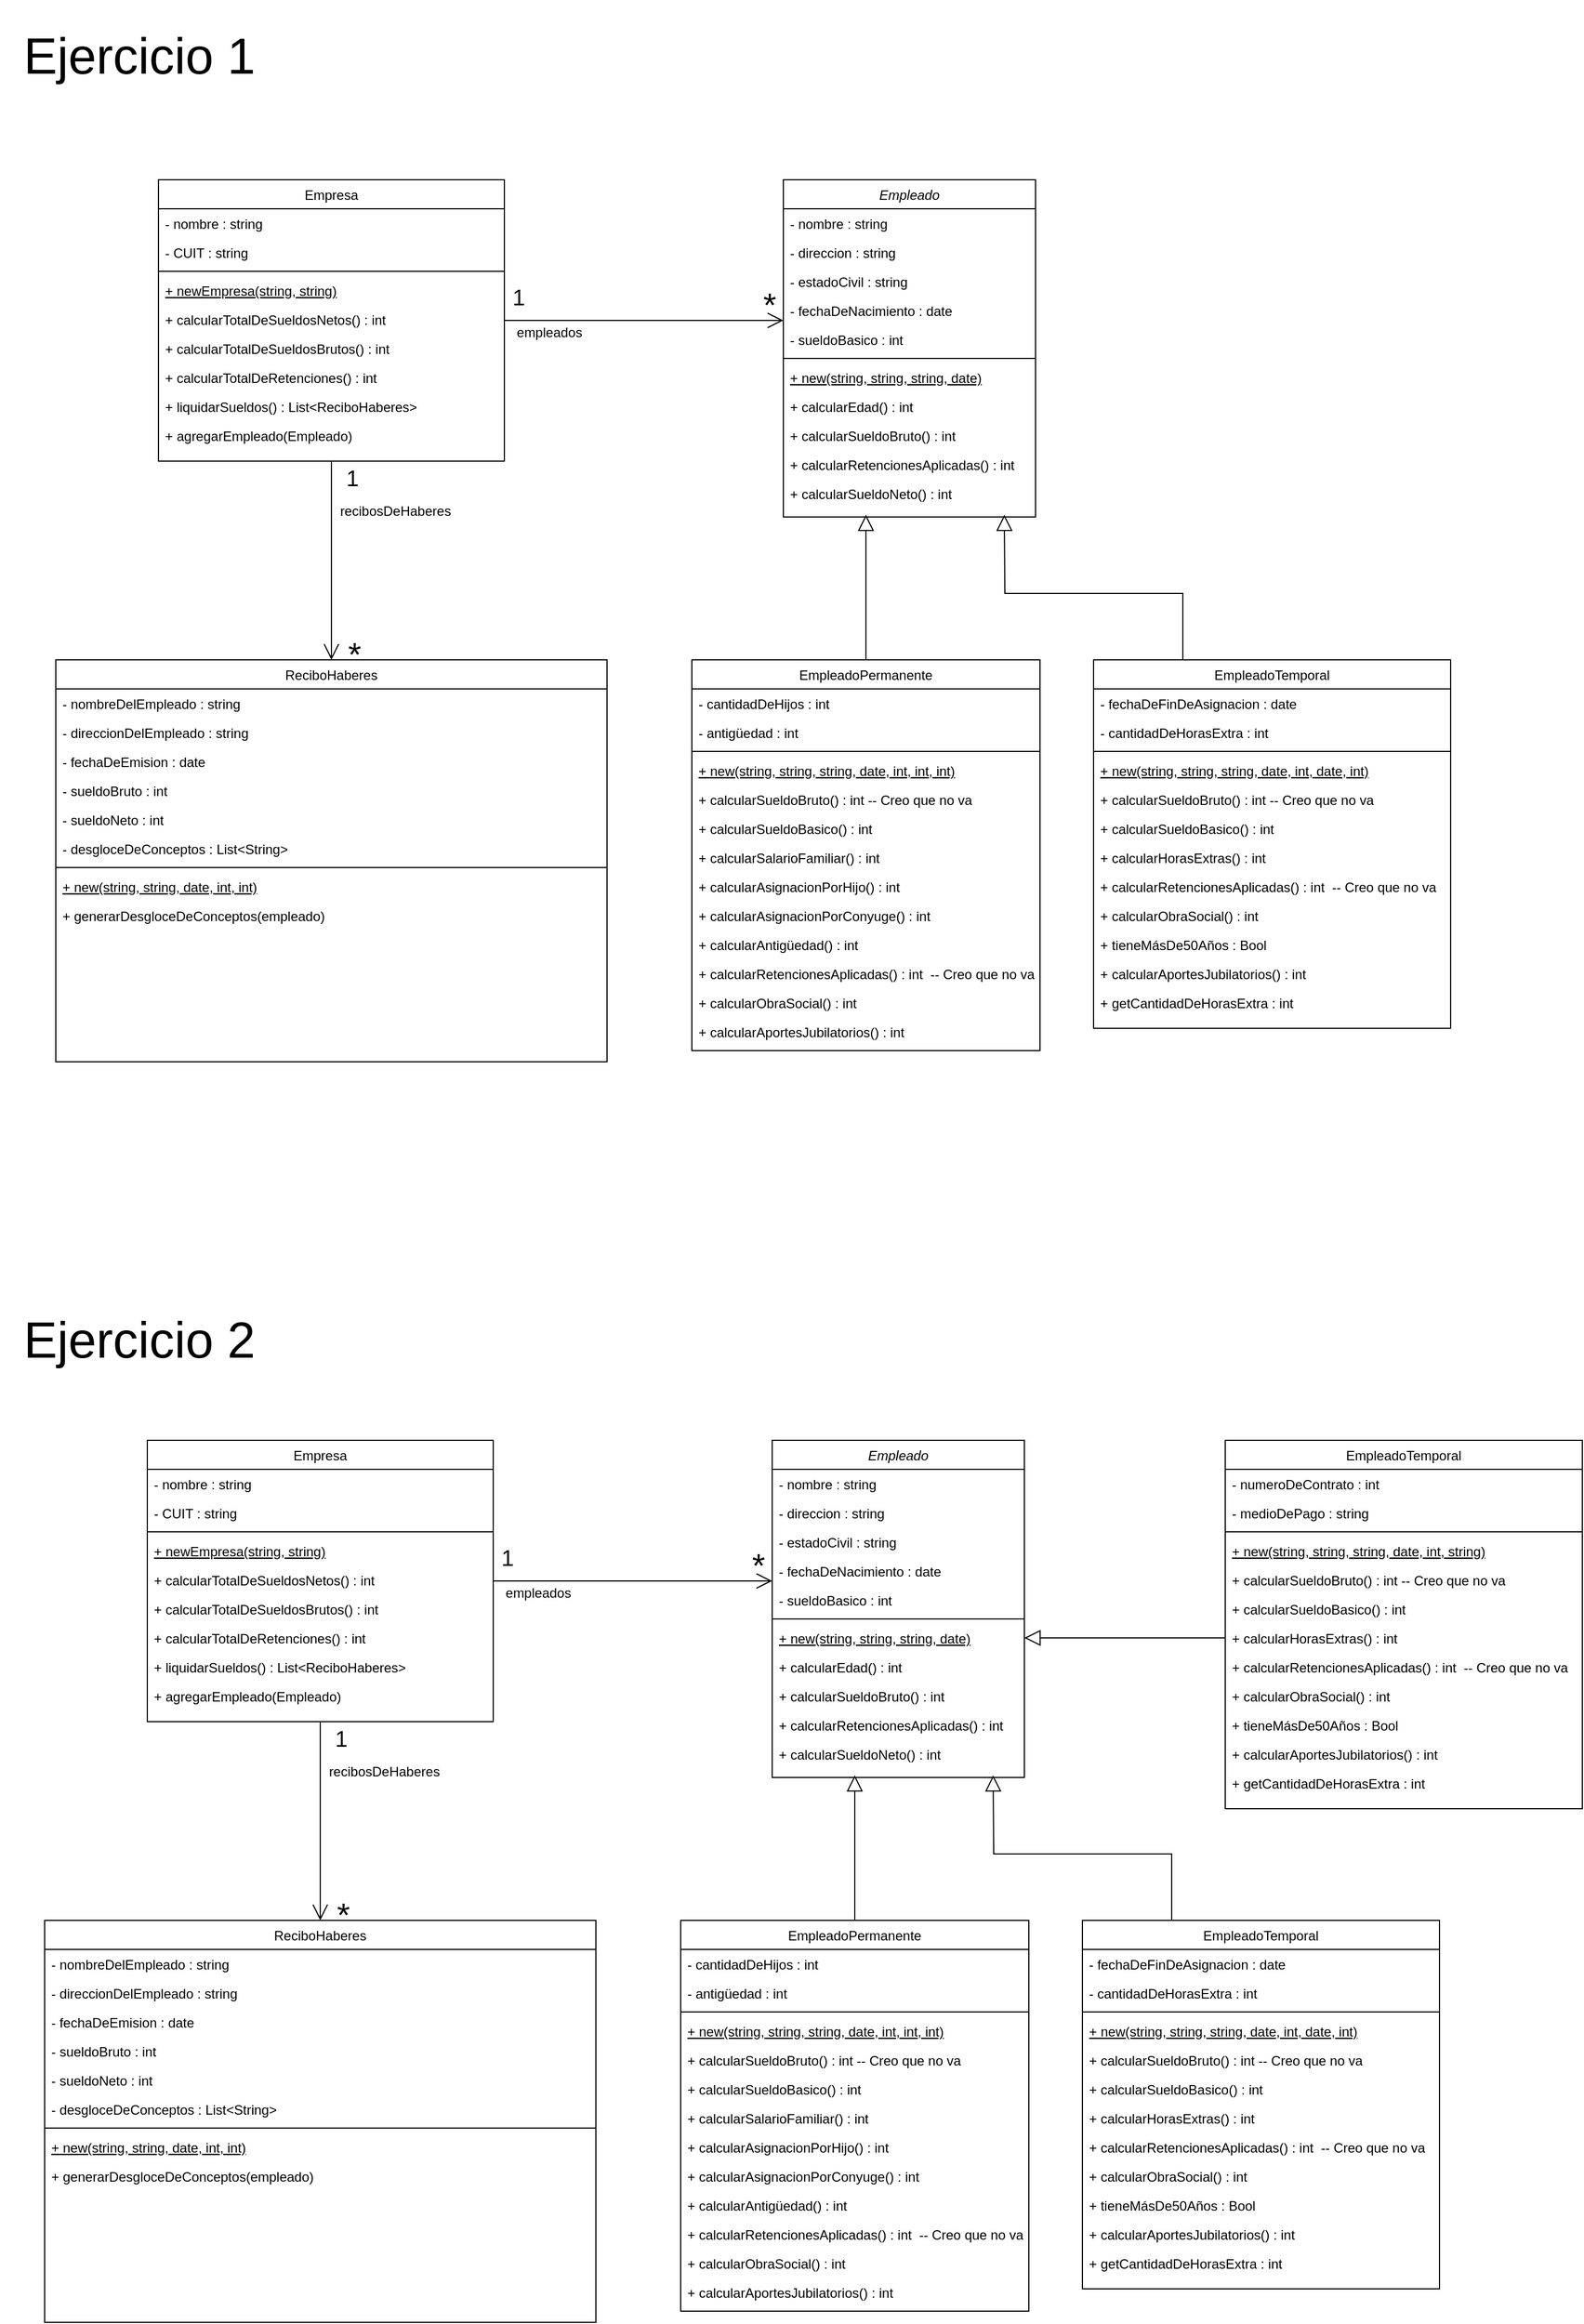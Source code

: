 <mxfile version="24.2.7" type="dropbox">
  <diagram id="C5RBs43oDa-KdzZeNtuy" name="Page-1">
    <mxGraphModel dx="6985" dy="5531" grid="1" gridSize="10" guides="1" tooltips="1" connect="1" arrows="1" fold="1" page="1" pageScale="1" pageWidth="1654" pageHeight="2336" math="0" shadow="0">
      <root>
        <mxCell id="WIyWlLk6GJQsqaUBKTNV-0" />
        <mxCell id="WIyWlLk6GJQsqaUBKTNV-1" parent="WIyWlLk6GJQsqaUBKTNV-0" />
        <mxCell id="1vMKFsagSp5n7DsgfcQc-15" style="edgeStyle=orthogonalEdgeStyle;rounded=0;orthogonalLoop=1;jettySize=auto;html=1;exitX=0.5;exitY=1;exitDx=0;exitDy=0;endArrow=open;endFill=0;endSize=12;" parent="WIyWlLk6GJQsqaUBKTNV-1" source="zkfFHV4jXpPFQw0GAbJ--0" target="RyGaeqFSftlU-S0QVWkB-5" edge="1">
          <mxGeometry relative="1" as="geometry" />
        </mxCell>
        <mxCell id="zkfFHV4jXpPFQw0GAbJ--0" value="Empresa" style="swimlane;fontStyle=0;align=center;verticalAlign=top;childLayout=stackLayout;horizontal=1;startSize=26;horizontalStack=0;resizeParent=1;resizeLast=0;collapsible=1;marginBottom=0;rounded=0;shadow=0;strokeWidth=1;" parent="WIyWlLk6GJQsqaUBKTNV-1" vertex="1">
          <mxGeometry x="172" y="-2149" width="310" height="252" as="geometry">
            <mxRectangle x="230" y="140" width="160" height="26" as="alternateBounds" />
          </mxGeometry>
        </mxCell>
        <mxCell id="zkfFHV4jXpPFQw0GAbJ--1" value="- nombre : string" style="text;align=left;verticalAlign=top;spacingLeft=4;spacingRight=4;overflow=hidden;rotatable=0;points=[[0,0.5],[1,0.5]];portConstraint=eastwest;" parent="zkfFHV4jXpPFQw0GAbJ--0" vertex="1">
          <mxGeometry y="26" width="310" height="26" as="geometry" />
        </mxCell>
        <mxCell id="zkfFHV4jXpPFQw0GAbJ--2" value="- CUIT : string" style="text;align=left;verticalAlign=top;spacingLeft=4;spacingRight=4;overflow=hidden;rotatable=0;points=[[0,0.5],[1,0.5]];portConstraint=eastwest;rounded=0;shadow=0;html=0;" parent="zkfFHV4jXpPFQw0GAbJ--0" vertex="1">
          <mxGeometry y="52" width="310" height="26" as="geometry" />
        </mxCell>
        <mxCell id="zkfFHV4jXpPFQw0GAbJ--4" value="" style="line;html=1;strokeWidth=1;align=left;verticalAlign=middle;spacingTop=-1;spacingLeft=3;spacingRight=3;rotatable=0;labelPosition=right;points=[];portConstraint=eastwest;" parent="zkfFHV4jXpPFQw0GAbJ--0" vertex="1">
          <mxGeometry y="78" width="310" height="8" as="geometry" />
        </mxCell>
        <mxCell id="zkfFHV4jXpPFQw0GAbJ--5" value="+ newEmpresa(string, string)" style="text;align=left;verticalAlign=top;spacingLeft=4;spacingRight=4;overflow=hidden;rotatable=0;points=[[0,0.5],[1,0.5]];portConstraint=eastwest;fontStyle=4" parent="zkfFHV4jXpPFQw0GAbJ--0" vertex="1">
          <mxGeometry y="86" width="310" height="26" as="geometry" />
        </mxCell>
        <mxCell id="RyGaeqFSftlU-S0QVWkB-1" value="+ calcularTotalDeSueldosNetos() : int" style="text;align=left;verticalAlign=top;spacingLeft=4;spacingRight=4;overflow=hidden;rotatable=0;points=[[0,0.5],[1,0.5]];portConstraint=eastwest;" parent="zkfFHV4jXpPFQw0GAbJ--0" vertex="1">
          <mxGeometry y="112" width="310" height="26" as="geometry" />
        </mxCell>
        <mxCell id="RyGaeqFSftlU-S0QVWkB-2" value="+ calcularTotalDeSueldosBrutos() : int" style="text;align=left;verticalAlign=top;spacingLeft=4;spacingRight=4;overflow=hidden;rotatable=0;points=[[0,0.5],[1,0.5]];portConstraint=eastwest;" parent="zkfFHV4jXpPFQw0GAbJ--0" vertex="1">
          <mxGeometry y="138" width="310" height="26" as="geometry" />
        </mxCell>
        <mxCell id="RyGaeqFSftlU-S0QVWkB-3" value="+ calcularTotalDeRetenciones() : int" style="text;align=left;verticalAlign=top;spacingLeft=4;spacingRight=4;overflow=hidden;rotatable=0;points=[[0,0.5],[1,0.5]];portConstraint=eastwest;" parent="zkfFHV4jXpPFQw0GAbJ--0" vertex="1">
          <mxGeometry y="164" width="310" height="26" as="geometry" />
        </mxCell>
        <mxCell id="RyGaeqFSftlU-S0QVWkB-4" value="+ liquidarSueldos() : List&lt;ReciboHaberes&gt;" style="text;align=left;verticalAlign=top;spacingLeft=4;spacingRight=4;overflow=hidden;rotatable=0;points=[[0,0.5],[1,0.5]];portConstraint=eastwest;" parent="zkfFHV4jXpPFQw0GAbJ--0" vertex="1">
          <mxGeometry y="190" width="310" height="26" as="geometry" />
        </mxCell>
        <mxCell id="RyGaeqFSftlU-S0QVWkB-49" value="+ agregarEmpleado(Empleado)" style="text;align=left;verticalAlign=top;spacingLeft=4;spacingRight=4;overflow=hidden;rotatable=0;points=[[0,0.5],[1,0.5]];portConstraint=eastwest;" parent="zkfFHV4jXpPFQw0GAbJ--0" vertex="1">
          <mxGeometry y="216" width="310" height="26" as="geometry" />
        </mxCell>
        <mxCell id="zkfFHV4jXpPFQw0GAbJ--17" value="Empleado" style="swimlane;fontStyle=2;align=center;verticalAlign=top;childLayout=stackLayout;horizontal=1;startSize=26;horizontalStack=0;resizeParent=1;resizeLast=0;collapsible=1;marginBottom=0;rounded=0;shadow=0;strokeWidth=1;" parent="WIyWlLk6GJQsqaUBKTNV-1" vertex="1">
          <mxGeometry x="732" y="-2149" width="226" height="302" as="geometry">
            <mxRectangle x="550" y="140" width="160" height="26" as="alternateBounds" />
          </mxGeometry>
        </mxCell>
        <mxCell id="zkfFHV4jXpPFQw0GAbJ--18" value="- nombre : string" style="text;align=left;verticalAlign=top;spacingLeft=4;spacingRight=4;overflow=hidden;rotatable=0;points=[[0,0.5],[1,0.5]];portConstraint=eastwest;" parent="zkfFHV4jXpPFQw0GAbJ--17" vertex="1">
          <mxGeometry y="26" width="226" height="26" as="geometry" />
        </mxCell>
        <mxCell id="zkfFHV4jXpPFQw0GAbJ--19" value="- direccion : string" style="text;align=left;verticalAlign=top;spacingLeft=4;spacingRight=4;overflow=hidden;rotatable=0;points=[[0,0.5],[1,0.5]];portConstraint=eastwest;rounded=0;shadow=0;html=0;" parent="zkfFHV4jXpPFQw0GAbJ--17" vertex="1">
          <mxGeometry y="52" width="226" height="26" as="geometry" />
        </mxCell>
        <mxCell id="zkfFHV4jXpPFQw0GAbJ--20" value="- estadoCivil : string" style="text;align=left;verticalAlign=top;spacingLeft=4;spacingRight=4;overflow=hidden;rotatable=0;points=[[0,0.5],[1,0.5]];portConstraint=eastwest;rounded=0;shadow=0;html=0;" parent="zkfFHV4jXpPFQw0GAbJ--17" vertex="1">
          <mxGeometry y="78" width="226" height="26" as="geometry" />
        </mxCell>
        <mxCell id="zkfFHV4jXpPFQw0GAbJ--21" value="- fechaDeNacimiento : date" style="text;align=left;verticalAlign=top;spacingLeft=4;spacingRight=4;overflow=hidden;rotatable=0;points=[[0,0.5],[1,0.5]];portConstraint=eastwest;rounded=0;shadow=0;html=0;" parent="zkfFHV4jXpPFQw0GAbJ--17" vertex="1">
          <mxGeometry y="104" width="226" height="26" as="geometry" />
        </mxCell>
        <mxCell id="zkfFHV4jXpPFQw0GAbJ--22" value="- sueldoBasico : int" style="text;align=left;verticalAlign=top;spacingLeft=4;spacingRight=4;overflow=hidden;rotatable=0;points=[[0,0.5],[1,0.5]];portConstraint=eastwest;rounded=0;shadow=0;html=0;" parent="zkfFHV4jXpPFQw0GAbJ--17" vertex="1">
          <mxGeometry y="130" width="226" height="26" as="geometry" />
        </mxCell>
        <mxCell id="zkfFHV4jXpPFQw0GAbJ--23" value="" style="line;html=1;strokeWidth=1;align=left;verticalAlign=middle;spacingTop=-1;spacingLeft=3;spacingRight=3;rotatable=0;labelPosition=right;points=[];portConstraint=eastwest;" parent="zkfFHV4jXpPFQw0GAbJ--17" vertex="1">
          <mxGeometry y="156" width="226" height="8" as="geometry" />
        </mxCell>
        <mxCell id="RyGaeqFSftlU-S0QVWkB-0" value="+ new(string, string, string, date)&#xa; &#xa;)" style="text;align=left;verticalAlign=top;spacingLeft=4;spacingRight=4;overflow=hidden;rotatable=0;points=[[0,0.5],[1,0.5]];portConstraint=eastwest;fontStyle=4" parent="zkfFHV4jXpPFQw0GAbJ--17" vertex="1">
          <mxGeometry y="164" width="226" height="26" as="geometry" />
        </mxCell>
        <mxCell id="zkfFHV4jXpPFQw0GAbJ--24" value="+ calcularEdad() : int" style="text;align=left;verticalAlign=top;spacingLeft=4;spacingRight=4;overflow=hidden;rotatable=0;points=[[0,0.5],[1,0.5]];portConstraint=eastwest;" parent="zkfFHV4jXpPFQw0GAbJ--17" vertex="1">
          <mxGeometry y="190" width="226" height="26" as="geometry" />
        </mxCell>
        <mxCell id="zkfFHV4jXpPFQw0GAbJ--25" value="+ calcularSueldoBruto() : int" style="text;align=left;verticalAlign=top;spacingLeft=4;spacingRight=4;overflow=hidden;rotatable=0;points=[[0,0.5],[1,0.5]];portConstraint=eastwest;" parent="zkfFHV4jXpPFQw0GAbJ--17" vertex="1">
          <mxGeometry y="216" width="226" height="26" as="geometry" />
        </mxCell>
        <mxCell id="lfas6j-WEm01EmixhOwq-2" value="+ calcularRetencionesAplicadas() : int" style="text;align=left;verticalAlign=top;spacingLeft=4;spacingRight=4;overflow=hidden;rotatable=0;points=[[0,0.5],[1,0.5]];portConstraint=eastwest;" parent="zkfFHV4jXpPFQw0GAbJ--17" vertex="1">
          <mxGeometry y="242" width="226" height="26" as="geometry" />
        </mxCell>
        <mxCell id="lfas6j-WEm01EmixhOwq-5" value="+ calcularSueldoNeto() : int" style="text;align=left;verticalAlign=top;spacingLeft=4;spacingRight=4;overflow=hidden;rotatable=0;points=[[0,0.5],[1,0.5]];portConstraint=eastwest;" parent="zkfFHV4jXpPFQw0GAbJ--17" vertex="1">
          <mxGeometry y="268" width="226" height="26" as="geometry" />
        </mxCell>
        <mxCell id="zkfFHV4jXpPFQw0GAbJ--26" value="" style="endArrow=open;shadow=0;strokeWidth=1;rounded=0;endFill=1;edgeStyle=elbowEdgeStyle;elbow=vertical;endSize=12;" parent="WIyWlLk6GJQsqaUBKTNV-1" source="zkfFHV4jXpPFQw0GAbJ--0" target="zkfFHV4jXpPFQw0GAbJ--17" edge="1">
          <mxGeometry x="0.5" y="41" relative="1" as="geometry">
            <mxPoint x="482" y="-2077" as="sourcePoint" />
            <mxPoint x="642" y="-2077" as="targetPoint" />
            <mxPoint x="-40" y="32" as="offset" />
          </mxGeometry>
        </mxCell>
        <mxCell id="zkfFHV4jXpPFQw0GAbJ--27" value="*" style="resizable=0;align=left;verticalAlign=bottom;labelBackgroundColor=none;fontSize=30;" parent="zkfFHV4jXpPFQw0GAbJ--26" connectable="0" vertex="1">
          <mxGeometry x="-1" relative="1" as="geometry">
            <mxPoint x="230" y="1" as="offset" />
          </mxGeometry>
        </mxCell>
        <mxCell id="zkfFHV4jXpPFQw0GAbJ--28" value="1" style="resizable=0;align=right;verticalAlign=bottom;labelBackgroundColor=none;fontSize=20;" parent="zkfFHV4jXpPFQw0GAbJ--26" connectable="0" vertex="1">
          <mxGeometry x="1" relative="1" as="geometry">
            <mxPoint x="-230" y="-9" as="offset" />
          </mxGeometry>
        </mxCell>
        <mxCell id="zkfFHV4jXpPFQw0GAbJ--29" value="empleados" style="text;html=1;resizable=0;points=[];;align=center;verticalAlign=middle;labelBackgroundColor=none;rounded=0;shadow=0;strokeWidth=1;fontSize=12;" parent="zkfFHV4jXpPFQw0GAbJ--26" vertex="1" connectable="0">
          <mxGeometry x="0.5" y="49" relative="1" as="geometry">
            <mxPoint x="-148" y="60" as="offset" />
          </mxGeometry>
        </mxCell>
        <mxCell id="RyGaeqFSftlU-S0QVWkB-5" value="ReciboHaberes" style="swimlane;fontStyle=0;align=center;verticalAlign=top;childLayout=stackLayout;horizontal=1;startSize=26;horizontalStack=0;resizeParent=1;resizeLast=0;collapsible=1;marginBottom=0;rounded=0;shadow=0;strokeWidth=1;" parent="WIyWlLk6GJQsqaUBKTNV-1" vertex="1">
          <mxGeometry x="80" y="-1719" width="494" height="360" as="geometry">
            <mxRectangle x="230" y="140" width="160" height="26" as="alternateBounds" />
          </mxGeometry>
        </mxCell>
        <mxCell id="RyGaeqFSftlU-S0QVWkB-6" value="- nombreDelEmpleado : string" style="text;align=left;verticalAlign=top;spacingLeft=4;spacingRight=4;overflow=hidden;rotatable=0;points=[[0,0.5],[1,0.5]];portConstraint=eastwest;" parent="RyGaeqFSftlU-S0QVWkB-5" vertex="1">
          <mxGeometry y="26" width="494" height="26" as="geometry" />
        </mxCell>
        <mxCell id="RyGaeqFSftlU-S0QVWkB-7" value="- direccionDelEmpleado : string" style="text;align=left;verticalAlign=top;spacingLeft=4;spacingRight=4;overflow=hidden;rotatable=0;points=[[0,0.5],[1,0.5]];portConstraint=eastwest;rounded=0;shadow=0;html=0;" parent="RyGaeqFSftlU-S0QVWkB-5" vertex="1">
          <mxGeometry y="52" width="494" height="26" as="geometry" />
        </mxCell>
        <mxCell id="RyGaeqFSftlU-S0QVWkB-20" value="- fechaDeEmision : date" style="text;align=left;verticalAlign=top;spacingLeft=4;spacingRight=4;overflow=hidden;rotatable=0;points=[[0,0.5],[1,0.5]];portConstraint=eastwest;rounded=0;shadow=0;html=0;" parent="RyGaeqFSftlU-S0QVWkB-5" vertex="1">
          <mxGeometry y="78" width="494" height="26" as="geometry" />
        </mxCell>
        <mxCell id="RyGaeqFSftlU-S0QVWkB-22" value="- sueldoBruto : int" style="text;align=left;verticalAlign=top;spacingLeft=4;spacingRight=4;overflow=hidden;rotatable=0;points=[[0,0.5],[1,0.5]];portConstraint=eastwest;rounded=0;shadow=0;html=0;" parent="RyGaeqFSftlU-S0QVWkB-5" vertex="1">
          <mxGeometry y="104" width="494" height="26" as="geometry" />
        </mxCell>
        <mxCell id="RyGaeqFSftlU-S0QVWkB-23" value="- sueldoNeto : int" style="text;align=left;verticalAlign=top;spacingLeft=4;spacingRight=4;overflow=hidden;rotatable=0;points=[[0,0.5],[1,0.5]];portConstraint=eastwest;rounded=0;shadow=0;html=0;" parent="RyGaeqFSftlU-S0QVWkB-5" vertex="1">
          <mxGeometry y="130" width="494" height="26" as="geometry" />
        </mxCell>
        <mxCell id="RyGaeqFSftlU-S0QVWkB-24" value="- desgloceDeConceptos : List&lt;String&gt;" style="text;align=left;verticalAlign=top;spacingLeft=4;spacingRight=4;overflow=hidden;rotatable=0;points=[[0,0.5],[1,0.5]];portConstraint=eastwest;rounded=0;shadow=0;html=0;" parent="RyGaeqFSftlU-S0QVWkB-5" vertex="1">
          <mxGeometry y="156" width="494" height="26" as="geometry" />
        </mxCell>
        <mxCell id="RyGaeqFSftlU-S0QVWkB-8" value="" style="line;html=1;strokeWidth=1;align=left;verticalAlign=middle;spacingTop=-1;spacingLeft=3;spacingRight=3;rotatable=0;labelPosition=right;points=[];portConstraint=eastwest;" parent="RyGaeqFSftlU-S0QVWkB-5" vertex="1">
          <mxGeometry y="182" width="494" height="8" as="geometry" />
        </mxCell>
        <mxCell id="ASwJh9wgvjJ9_bt8NoYl-1" value="+ new(string, string, date, int, int)" style="text;align=left;verticalAlign=top;spacingLeft=4;spacingRight=4;overflow=hidden;rotatable=0;points=[[0,0.5],[1,0.5]];portConstraint=eastwest;rounded=0;shadow=0;html=0;fontStyle=4" parent="RyGaeqFSftlU-S0QVWkB-5" vertex="1">
          <mxGeometry y="190" width="494" height="26" as="geometry" />
        </mxCell>
        <mxCell id="ASwJh9wgvjJ9_bt8NoYl-0" value="+ generarDesgloceDeConceptos(empleado)" style="text;align=left;verticalAlign=top;spacingLeft=4;spacingRight=4;overflow=hidden;rotatable=0;points=[[0,0.5],[1,0.5]];portConstraint=eastwest;rounded=0;shadow=0;html=0;" parent="RyGaeqFSftlU-S0QVWkB-5" vertex="1">
          <mxGeometry y="216" width="494" height="26" as="geometry" />
        </mxCell>
        <mxCell id="RyGaeqFSftlU-S0QVWkB-50" value="1" style="resizable=0;align=right;verticalAlign=bottom;labelBackgroundColor=none;fontSize=20;" parent="WIyWlLk6GJQsqaUBKTNV-1" connectable="0" vertex="1">
          <mxGeometry x="348.0" y="-1875.003" as="geometry">
            <mxPoint x="5" y="5" as="offset" />
          </mxGeometry>
        </mxCell>
        <mxCell id="RyGaeqFSftlU-S0QVWkB-51" value="*" style="resizable=0;align=left;verticalAlign=bottom;labelBackgroundColor=none;fontSize=30;" parent="WIyWlLk6GJQsqaUBKTNV-1" connectable="0" vertex="1">
          <mxGeometry x="340.0" y="-1709.003" as="geometry" />
        </mxCell>
        <mxCell id="RyGaeqFSftlU-S0QVWkB-52" value="recibosDeHaberes" style="text;html=1;resizable=0;points=[];;align=center;verticalAlign=middle;labelBackgroundColor=none;rounded=0;shadow=0;strokeWidth=1;fontSize=12;" parent="WIyWlLk6GJQsqaUBKTNV-1" vertex="1" connectable="0">
          <mxGeometry x="397.999" y="-1849.0" as="geometry">
            <mxPoint x="-14" y="-3" as="offset" />
          </mxGeometry>
        </mxCell>
        <mxCell id="RyGaeqFSftlU-S0QVWkB-53" value="&lt;font style=&quot;font-size: 45px;&quot;&gt;Ejercicio 1&lt;/font&gt;" style="text;html=1;strokeColor=none;fillColor=none;align=center;verticalAlign=middle;whiteSpace=wrap;rounded=0;" parent="WIyWlLk6GJQsqaUBKTNV-1" vertex="1">
          <mxGeometry x="30" y="-2310" width="250" height="100" as="geometry" />
        </mxCell>
        <mxCell id="RyGaeqFSftlU-S0QVWkB-126" value="&lt;font style=&quot;font-size: 45px;&quot;&gt;Ejercicio 2&lt;/font&gt;" style="text;html=1;strokeColor=none;fillColor=none;align=center;verticalAlign=middle;whiteSpace=wrap;rounded=0;" parent="WIyWlLk6GJQsqaUBKTNV-1" vertex="1">
          <mxGeometry x="30" y="-1150" width="250" height="80" as="geometry" />
        </mxCell>
        <mxCell id="1vMKFsagSp5n7DsgfcQc-82" style="edgeStyle=orthogonalEdgeStyle;rounded=0;orthogonalLoop=1;jettySize=auto;html=1;exitX=0.5;exitY=0;exitDx=0;exitDy=0;endArrow=block;endFill=0;strokeWidth=1;endSize=12;" parent="WIyWlLk6GJQsqaUBKTNV-1" source="1vMKFsagSp5n7DsgfcQc-53" edge="1">
          <mxGeometry relative="1" as="geometry">
            <mxPoint x="806" y="-1849" as="targetPoint" />
          </mxGeometry>
        </mxCell>
        <mxCell id="1vMKFsagSp5n7DsgfcQc-53" value="EmpleadoPermanente" style="swimlane;fontStyle=0;align=center;verticalAlign=top;childLayout=stackLayout;horizontal=1;startSize=26;horizontalStack=0;resizeParent=1;resizeLast=0;collapsible=1;marginBottom=0;rounded=0;shadow=0;strokeWidth=1;" parent="WIyWlLk6GJQsqaUBKTNV-1" vertex="1">
          <mxGeometry x="650" y="-1719" width="312" height="350" as="geometry">
            <mxRectangle x="130" y="380" width="160" height="26" as="alternateBounds" />
          </mxGeometry>
        </mxCell>
        <mxCell id="1vMKFsagSp5n7DsgfcQc-54" value="- cantidadDeHijos : int" style="text;align=left;verticalAlign=top;spacingLeft=4;spacingRight=4;overflow=hidden;rotatable=0;points=[[0,0.5],[1,0.5]];portConstraint=eastwest;" parent="1vMKFsagSp5n7DsgfcQc-53" vertex="1">
          <mxGeometry y="26" width="312" height="26" as="geometry" />
        </mxCell>
        <mxCell id="1vMKFsagSp5n7DsgfcQc-55" value="- antigüedad : int" style="text;align=left;verticalAlign=top;spacingLeft=4;spacingRight=4;overflow=hidden;rotatable=0;points=[[0,0.5],[1,0.5]];portConstraint=eastwest;rounded=0;shadow=0;html=0;" parent="1vMKFsagSp5n7DsgfcQc-53" vertex="1">
          <mxGeometry y="52" width="312" height="26" as="geometry" />
        </mxCell>
        <mxCell id="1vMKFsagSp5n7DsgfcQc-56" value="" style="line;html=1;strokeWidth=1;align=left;verticalAlign=middle;spacingTop=-1;spacingLeft=3;spacingRight=3;rotatable=0;labelPosition=right;points=[];portConstraint=eastwest;" parent="1vMKFsagSp5n7DsgfcQc-53" vertex="1">
          <mxGeometry y="78" width="312" height="8" as="geometry" />
        </mxCell>
        <mxCell id="1vMKFsagSp5n7DsgfcQc-57" value="+ new(string, string, string, date, int, int, int)" style="text;align=left;verticalAlign=top;spacingLeft=4;spacingRight=4;overflow=hidden;rotatable=0;points=[[0,0.5],[1,0.5]];portConstraint=eastwest;fontStyle=4" parent="1vMKFsagSp5n7DsgfcQc-53" vertex="1">
          <mxGeometry y="86" width="312" height="26" as="geometry" />
        </mxCell>
        <mxCell id="1vMKFsagSp5n7DsgfcQc-58" value="+ calcularSueldoBruto() : int -- Creo que no va" style="text;align=left;verticalAlign=top;spacingLeft=4;spacingRight=4;overflow=hidden;rotatable=0;points=[[0,0.5],[1,0.5]];portConstraint=eastwest;" parent="1vMKFsagSp5n7DsgfcQc-53" vertex="1">
          <mxGeometry y="112" width="312" height="26" as="geometry" />
        </mxCell>
        <mxCell id="1vMKFsagSp5n7DsgfcQc-59" value="+ calcularSueldoBasico() : int" style="text;align=left;verticalAlign=top;spacingLeft=4;spacingRight=4;overflow=hidden;rotatable=0;points=[[0,0.5],[1,0.5]];portConstraint=eastwest;" parent="1vMKFsagSp5n7DsgfcQc-53" vertex="1">
          <mxGeometry y="138" width="312" height="26" as="geometry" />
        </mxCell>
        <mxCell id="1vMKFsagSp5n7DsgfcQc-60" value="+ calcularSalarioFamiliar() : int" style="text;align=left;verticalAlign=top;spacingLeft=4;spacingRight=4;overflow=hidden;rotatable=0;points=[[0,0.5],[1,0.5]];portConstraint=eastwest;" parent="1vMKFsagSp5n7DsgfcQc-53" vertex="1">
          <mxGeometry y="164" width="312" height="26" as="geometry" />
        </mxCell>
        <mxCell id="1vMKFsagSp5n7DsgfcQc-61" value="+ calcularAsignacionPorHijo() : int" style="text;align=left;verticalAlign=top;spacingLeft=4;spacingRight=4;overflow=hidden;rotatable=0;points=[[0,0.5],[1,0.5]];portConstraint=eastwest;" parent="1vMKFsagSp5n7DsgfcQc-53" vertex="1">
          <mxGeometry y="190" width="312" height="26" as="geometry" />
        </mxCell>
        <mxCell id="1vMKFsagSp5n7DsgfcQc-62" value="+ calcularAsignacionPorConyuge() : int" style="text;align=left;verticalAlign=top;spacingLeft=4;spacingRight=4;overflow=hidden;rotatable=0;points=[[0,0.5],[1,0.5]];portConstraint=eastwest;" parent="1vMKFsagSp5n7DsgfcQc-53" vertex="1">
          <mxGeometry y="216" width="312" height="26" as="geometry" />
        </mxCell>
        <mxCell id="1vMKFsagSp5n7DsgfcQc-63" value="+ calcularAntigüedad() : int" style="text;align=left;verticalAlign=top;spacingLeft=4;spacingRight=4;overflow=hidden;rotatable=0;points=[[0,0.5],[1,0.5]];portConstraint=eastwest;" parent="1vMKFsagSp5n7DsgfcQc-53" vertex="1">
          <mxGeometry y="242" width="312" height="26" as="geometry" />
        </mxCell>
        <mxCell id="1vMKFsagSp5n7DsgfcQc-64" value="+ calcularRetencionesAplicadas() : int  -- Creo que no va" style="text;align=left;verticalAlign=top;spacingLeft=4;spacingRight=4;overflow=hidden;rotatable=0;points=[[0,0.5],[1,0.5]];portConstraint=eastwest;" parent="1vMKFsagSp5n7DsgfcQc-53" vertex="1">
          <mxGeometry y="268" width="312" height="26" as="geometry" />
        </mxCell>
        <mxCell id="1vMKFsagSp5n7DsgfcQc-65" value="+ calcularObraSocial() : int" style="text;align=left;verticalAlign=top;spacingLeft=4;spacingRight=4;overflow=hidden;rotatable=0;points=[[0,0.5],[1,0.5]];portConstraint=eastwest;" parent="1vMKFsagSp5n7DsgfcQc-53" vertex="1">
          <mxGeometry y="294" width="312" height="26" as="geometry" />
        </mxCell>
        <mxCell id="1vMKFsagSp5n7DsgfcQc-66" value="+ calcularAportesJubilatorios() : int" style="text;align=left;verticalAlign=top;spacingLeft=4;spacingRight=4;overflow=hidden;rotatable=0;points=[[0,0.5],[1,0.5]];portConstraint=eastwest;" parent="1vMKFsagSp5n7DsgfcQc-53" vertex="1">
          <mxGeometry y="320" width="312" height="26" as="geometry" />
        </mxCell>
        <mxCell id="1vMKFsagSp5n7DsgfcQc-83" style="edgeStyle=orthogonalEdgeStyle;rounded=0;orthogonalLoop=1;jettySize=auto;html=1;exitX=0.25;exitY=0;exitDx=0;exitDy=0;endArrow=block;endFill=0;strokeWidth=1;endSize=12;" parent="WIyWlLk6GJQsqaUBKTNV-1" source="1vMKFsagSp5n7DsgfcQc-67" edge="1">
          <mxGeometry relative="1" as="geometry">
            <mxPoint x="930" y="-1849" as="targetPoint" />
          </mxGeometry>
        </mxCell>
        <mxCell id="1vMKFsagSp5n7DsgfcQc-67" value="EmpleadoTemporal" style="swimlane;fontStyle=0;align=center;verticalAlign=top;childLayout=stackLayout;horizontal=1;startSize=26;horizontalStack=0;resizeParent=1;resizeLast=0;collapsible=1;marginBottom=0;rounded=0;shadow=0;strokeWidth=1;" parent="WIyWlLk6GJQsqaUBKTNV-1" vertex="1">
          <mxGeometry x="1010" y="-1719" width="320" height="330" as="geometry">
            <mxRectangle x="340" y="380" width="170" height="26" as="alternateBounds" />
          </mxGeometry>
        </mxCell>
        <mxCell id="1vMKFsagSp5n7DsgfcQc-68" value="- fechaDeFinDeAsignacion : date" style="text;align=left;verticalAlign=top;spacingLeft=4;spacingRight=4;overflow=hidden;rotatable=0;points=[[0,0.5],[1,0.5]];portConstraint=eastwest;" parent="1vMKFsagSp5n7DsgfcQc-67" vertex="1">
          <mxGeometry y="26" width="320" height="26" as="geometry" />
        </mxCell>
        <mxCell id="1vMKFsagSp5n7DsgfcQc-69" value="- cantidadDeHorasExtra : int" style="text;align=left;verticalAlign=top;spacingLeft=4;spacingRight=4;overflow=hidden;rotatable=0;points=[[0,0.5],[1,0.5]];portConstraint=eastwest;" parent="1vMKFsagSp5n7DsgfcQc-67" vertex="1">
          <mxGeometry y="52" width="320" height="26" as="geometry" />
        </mxCell>
        <mxCell id="1vMKFsagSp5n7DsgfcQc-70" value="" style="line;html=1;strokeWidth=1;align=left;verticalAlign=middle;spacingTop=-1;spacingLeft=3;spacingRight=3;rotatable=0;labelPosition=right;points=[];portConstraint=eastwest;" parent="1vMKFsagSp5n7DsgfcQc-67" vertex="1">
          <mxGeometry y="78" width="320" height="8" as="geometry" />
        </mxCell>
        <mxCell id="1vMKFsagSp5n7DsgfcQc-71" value="+ new(string, string, string, date, int, date, int)" style="text;align=left;verticalAlign=top;spacingLeft=4;spacingRight=4;overflow=hidden;rotatable=0;points=[[0,0.5],[1,0.5]];portConstraint=eastwest;fontStyle=4" parent="1vMKFsagSp5n7DsgfcQc-67" vertex="1">
          <mxGeometry y="86" width="320" height="26" as="geometry" />
        </mxCell>
        <mxCell id="1vMKFsagSp5n7DsgfcQc-72" value="+ calcularSueldoBruto() : int -- Creo que no va" style="text;align=left;verticalAlign=top;spacingLeft=4;spacingRight=4;overflow=hidden;rotatable=0;points=[[0,0.5],[1,0.5]];portConstraint=eastwest;" parent="1vMKFsagSp5n7DsgfcQc-67" vertex="1">
          <mxGeometry y="112" width="320" height="26" as="geometry" />
        </mxCell>
        <mxCell id="1vMKFsagSp5n7DsgfcQc-73" value="+ calcularSueldoBasico() : int" style="text;align=left;verticalAlign=top;spacingLeft=4;spacingRight=4;overflow=hidden;rotatable=0;points=[[0,0.5],[1,0.5]];portConstraint=eastwest;" parent="1vMKFsagSp5n7DsgfcQc-67" vertex="1">
          <mxGeometry y="138" width="320" height="26" as="geometry" />
        </mxCell>
        <mxCell id="1vMKFsagSp5n7DsgfcQc-75" value="+ calcularHorasExtras() : int" style="text;align=left;verticalAlign=top;spacingLeft=4;spacingRight=4;overflow=hidden;rotatable=0;points=[[0,0.5],[1,0.5]];portConstraint=eastwest;" parent="1vMKFsagSp5n7DsgfcQc-67" vertex="1">
          <mxGeometry y="164" width="320" height="26" as="geometry" />
        </mxCell>
        <mxCell id="1vMKFsagSp5n7DsgfcQc-76" value="+ calcularRetencionesAplicadas() : int  -- Creo que no va" style="text;align=left;verticalAlign=top;spacingLeft=4;spacingRight=4;overflow=hidden;rotatable=0;points=[[0,0.5],[1,0.5]];portConstraint=eastwest;" parent="1vMKFsagSp5n7DsgfcQc-67" vertex="1">
          <mxGeometry y="190" width="320" height="26" as="geometry" />
        </mxCell>
        <mxCell id="1vMKFsagSp5n7DsgfcQc-77" value="+ calcularObraSocial() : int" style="text;align=left;verticalAlign=top;spacingLeft=4;spacingRight=4;overflow=hidden;rotatable=0;points=[[0,0.5],[1,0.5]];portConstraint=eastwest;" parent="1vMKFsagSp5n7DsgfcQc-67" vertex="1">
          <mxGeometry y="216" width="320" height="26" as="geometry" />
        </mxCell>
        <mxCell id="1vMKFsagSp5n7DsgfcQc-78" value="+ tieneMásDe50Años : Bool" style="text;align=left;verticalAlign=top;spacingLeft=4;spacingRight=4;overflow=hidden;rotatable=0;points=[[0,0.5],[1,0.5]];portConstraint=eastwest;" parent="1vMKFsagSp5n7DsgfcQc-67" vertex="1">
          <mxGeometry y="242" width="320" height="26" as="geometry" />
        </mxCell>
        <mxCell id="1vMKFsagSp5n7DsgfcQc-79" value="+ calcularAportesJubilatorios() : int" style="text;align=left;verticalAlign=top;spacingLeft=4;spacingRight=4;overflow=hidden;rotatable=0;points=[[0,0.5],[1,0.5]];portConstraint=eastwest;" parent="1vMKFsagSp5n7DsgfcQc-67" vertex="1">
          <mxGeometry y="268" width="320" height="26" as="geometry" />
        </mxCell>
        <mxCell id="1vMKFsagSp5n7DsgfcQc-81" value="+ getCantidadDeHorasExtra : int" style="text;align=left;verticalAlign=top;spacingLeft=4;spacingRight=4;overflow=hidden;rotatable=0;points=[[0,0.5],[1,0.5]];portConstraint=eastwest;" parent="1vMKFsagSp5n7DsgfcQc-67" vertex="1">
          <mxGeometry y="294" width="320" height="26" as="geometry" />
        </mxCell>
        <mxCell id="1vMKFsagSp5n7DsgfcQc-86" style="edgeStyle=orthogonalEdgeStyle;rounded=0;orthogonalLoop=1;jettySize=auto;html=1;exitX=0.5;exitY=1;exitDx=0;exitDy=0;endArrow=open;endFill=0;endSize=12;" parent="WIyWlLk6GJQsqaUBKTNV-1" source="1vMKFsagSp5n7DsgfcQc-87" target="1vMKFsagSp5n7DsgfcQc-113" edge="1">
          <mxGeometry relative="1" as="geometry" />
        </mxCell>
        <mxCell id="1vMKFsagSp5n7DsgfcQc-87" value="Empresa" style="swimlane;fontStyle=0;align=center;verticalAlign=top;childLayout=stackLayout;horizontal=1;startSize=26;horizontalStack=0;resizeParent=1;resizeLast=0;collapsible=1;marginBottom=0;rounded=0;shadow=0;strokeWidth=1;" parent="WIyWlLk6GJQsqaUBKTNV-1" vertex="1">
          <mxGeometry x="162" y="-1020" width="310" height="252" as="geometry">
            <mxRectangle x="230" y="140" width="160" height="26" as="alternateBounds" />
          </mxGeometry>
        </mxCell>
        <mxCell id="1vMKFsagSp5n7DsgfcQc-88" value="- nombre : string" style="text;align=left;verticalAlign=top;spacingLeft=4;spacingRight=4;overflow=hidden;rotatable=0;points=[[0,0.5],[1,0.5]];portConstraint=eastwest;" parent="1vMKFsagSp5n7DsgfcQc-87" vertex="1">
          <mxGeometry y="26" width="310" height="26" as="geometry" />
        </mxCell>
        <mxCell id="1vMKFsagSp5n7DsgfcQc-89" value="- CUIT : string" style="text;align=left;verticalAlign=top;spacingLeft=4;spacingRight=4;overflow=hidden;rotatable=0;points=[[0,0.5],[1,0.5]];portConstraint=eastwest;rounded=0;shadow=0;html=0;" parent="1vMKFsagSp5n7DsgfcQc-87" vertex="1">
          <mxGeometry y="52" width="310" height="26" as="geometry" />
        </mxCell>
        <mxCell id="1vMKFsagSp5n7DsgfcQc-90" value="" style="line;html=1;strokeWidth=1;align=left;verticalAlign=middle;spacingTop=-1;spacingLeft=3;spacingRight=3;rotatable=0;labelPosition=right;points=[];portConstraint=eastwest;" parent="1vMKFsagSp5n7DsgfcQc-87" vertex="1">
          <mxGeometry y="78" width="310" height="8" as="geometry" />
        </mxCell>
        <mxCell id="1vMKFsagSp5n7DsgfcQc-91" value="+ newEmpresa(string, string)" style="text;align=left;verticalAlign=top;spacingLeft=4;spacingRight=4;overflow=hidden;rotatable=0;points=[[0,0.5],[1,0.5]];portConstraint=eastwest;fontStyle=4" parent="1vMKFsagSp5n7DsgfcQc-87" vertex="1">
          <mxGeometry y="86" width="310" height="26" as="geometry" />
        </mxCell>
        <mxCell id="1vMKFsagSp5n7DsgfcQc-92" value="+ calcularTotalDeSueldosNetos() : int" style="text;align=left;verticalAlign=top;spacingLeft=4;spacingRight=4;overflow=hidden;rotatable=0;points=[[0,0.5],[1,0.5]];portConstraint=eastwest;" parent="1vMKFsagSp5n7DsgfcQc-87" vertex="1">
          <mxGeometry y="112" width="310" height="26" as="geometry" />
        </mxCell>
        <mxCell id="1vMKFsagSp5n7DsgfcQc-93" value="+ calcularTotalDeSueldosBrutos() : int" style="text;align=left;verticalAlign=top;spacingLeft=4;spacingRight=4;overflow=hidden;rotatable=0;points=[[0,0.5],[1,0.5]];portConstraint=eastwest;" parent="1vMKFsagSp5n7DsgfcQc-87" vertex="1">
          <mxGeometry y="138" width="310" height="26" as="geometry" />
        </mxCell>
        <mxCell id="1vMKFsagSp5n7DsgfcQc-94" value="+ calcularTotalDeRetenciones() : int" style="text;align=left;verticalAlign=top;spacingLeft=4;spacingRight=4;overflow=hidden;rotatable=0;points=[[0,0.5],[1,0.5]];portConstraint=eastwest;" parent="1vMKFsagSp5n7DsgfcQc-87" vertex="1">
          <mxGeometry y="164" width="310" height="26" as="geometry" />
        </mxCell>
        <mxCell id="1vMKFsagSp5n7DsgfcQc-95" value="+ liquidarSueldos() : List&lt;ReciboHaberes&gt;" style="text;align=left;verticalAlign=top;spacingLeft=4;spacingRight=4;overflow=hidden;rotatable=0;points=[[0,0.5],[1,0.5]];portConstraint=eastwest;" parent="1vMKFsagSp5n7DsgfcQc-87" vertex="1">
          <mxGeometry y="190" width="310" height="26" as="geometry" />
        </mxCell>
        <mxCell id="1vMKFsagSp5n7DsgfcQc-96" value="+ agregarEmpleado(Empleado)" style="text;align=left;verticalAlign=top;spacingLeft=4;spacingRight=4;overflow=hidden;rotatable=0;points=[[0,0.5],[1,0.5]];portConstraint=eastwest;" parent="1vMKFsagSp5n7DsgfcQc-87" vertex="1">
          <mxGeometry y="216" width="310" height="26" as="geometry" />
        </mxCell>
        <mxCell id="1vMKFsagSp5n7DsgfcQc-97" value="Empleado" style="swimlane;fontStyle=2;align=center;verticalAlign=top;childLayout=stackLayout;horizontal=1;startSize=26;horizontalStack=0;resizeParent=1;resizeLast=0;collapsible=1;marginBottom=0;rounded=0;shadow=0;strokeWidth=1;" parent="WIyWlLk6GJQsqaUBKTNV-1" vertex="1">
          <mxGeometry x="722" y="-1020" width="226" height="302" as="geometry">
            <mxRectangle x="550" y="140" width="160" height="26" as="alternateBounds" />
          </mxGeometry>
        </mxCell>
        <mxCell id="1vMKFsagSp5n7DsgfcQc-98" value="- nombre : string" style="text;align=left;verticalAlign=top;spacingLeft=4;spacingRight=4;overflow=hidden;rotatable=0;points=[[0,0.5],[1,0.5]];portConstraint=eastwest;" parent="1vMKFsagSp5n7DsgfcQc-97" vertex="1">
          <mxGeometry y="26" width="226" height="26" as="geometry" />
        </mxCell>
        <mxCell id="1vMKFsagSp5n7DsgfcQc-99" value="- direccion : string" style="text;align=left;verticalAlign=top;spacingLeft=4;spacingRight=4;overflow=hidden;rotatable=0;points=[[0,0.5],[1,0.5]];portConstraint=eastwest;rounded=0;shadow=0;html=0;" parent="1vMKFsagSp5n7DsgfcQc-97" vertex="1">
          <mxGeometry y="52" width="226" height="26" as="geometry" />
        </mxCell>
        <mxCell id="1vMKFsagSp5n7DsgfcQc-100" value="- estadoCivil : string" style="text;align=left;verticalAlign=top;spacingLeft=4;spacingRight=4;overflow=hidden;rotatable=0;points=[[0,0.5],[1,0.5]];portConstraint=eastwest;rounded=0;shadow=0;html=0;" parent="1vMKFsagSp5n7DsgfcQc-97" vertex="1">
          <mxGeometry y="78" width="226" height="26" as="geometry" />
        </mxCell>
        <mxCell id="1vMKFsagSp5n7DsgfcQc-101" value="- fechaDeNacimiento : date" style="text;align=left;verticalAlign=top;spacingLeft=4;spacingRight=4;overflow=hidden;rotatable=0;points=[[0,0.5],[1,0.5]];portConstraint=eastwest;rounded=0;shadow=0;html=0;" parent="1vMKFsagSp5n7DsgfcQc-97" vertex="1">
          <mxGeometry y="104" width="226" height="26" as="geometry" />
        </mxCell>
        <mxCell id="1vMKFsagSp5n7DsgfcQc-102" value="- sueldoBasico : int" style="text;align=left;verticalAlign=top;spacingLeft=4;spacingRight=4;overflow=hidden;rotatable=0;points=[[0,0.5],[1,0.5]];portConstraint=eastwest;rounded=0;shadow=0;html=0;" parent="1vMKFsagSp5n7DsgfcQc-97" vertex="1">
          <mxGeometry y="130" width="226" height="26" as="geometry" />
        </mxCell>
        <mxCell id="1vMKFsagSp5n7DsgfcQc-103" value="" style="line;html=1;strokeWidth=1;align=left;verticalAlign=middle;spacingTop=-1;spacingLeft=3;spacingRight=3;rotatable=0;labelPosition=right;points=[];portConstraint=eastwest;" parent="1vMKFsagSp5n7DsgfcQc-97" vertex="1">
          <mxGeometry y="156" width="226" height="8" as="geometry" />
        </mxCell>
        <mxCell id="1vMKFsagSp5n7DsgfcQc-104" value="+ new(string, string, string, date)&#xa; &#xa;)" style="text;align=left;verticalAlign=top;spacingLeft=4;spacingRight=4;overflow=hidden;rotatable=0;points=[[0,0.5],[1,0.5]];portConstraint=eastwest;fontStyle=4" parent="1vMKFsagSp5n7DsgfcQc-97" vertex="1">
          <mxGeometry y="164" width="226" height="26" as="geometry" />
        </mxCell>
        <mxCell id="1vMKFsagSp5n7DsgfcQc-105" value="+ calcularEdad() : int" style="text;align=left;verticalAlign=top;spacingLeft=4;spacingRight=4;overflow=hidden;rotatable=0;points=[[0,0.5],[1,0.5]];portConstraint=eastwest;" parent="1vMKFsagSp5n7DsgfcQc-97" vertex="1">
          <mxGeometry y="190" width="226" height="26" as="geometry" />
        </mxCell>
        <mxCell id="1vMKFsagSp5n7DsgfcQc-106" value="+ calcularSueldoBruto() : int" style="text;align=left;verticalAlign=top;spacingLeft=4;spacingRight=4;overflow=hidden;rotatable=0;points=[[0,0.5],[1,0.5]];portConstraint=eastwest;" parent="1vMKFsagSp5n7DsgfcQc-97" vertex="1">
          <mxGeometry y="216" width="226" height="26" as="geometry" />
        </mxCell>
        <mxCell id="1vMKFsagSp5n7DsgfcQc-107" value="+ calcularRetencionesAplicadas() : int" style="text;align=left;verticalAlign=top;spacingLeft=4;spacingRight=4;overflow=hidden;rotatable=0;points=[[0,0.5],[1,0.5]];portConstraint=eastwest;" parent="1vMKFsagSp5n7DsgfcQc-97" vertex="1">
          <mxGeometry y="242" width="226" height="26" as="geometry" />
        </mxCell>
        <mxCell id="1vMKFsagSp5n7DsgfcQc-108" value="+ calcularSueldoNeto() : int" style="text;align=left;verticalAlign=top;spacingLeft=4;spacingRight=4;overflow=hidden;rotatable=0;points=[[0,0.5],[1,0.5]];portConstraint=eastwest;" parent="1vMKFsagSp5n7DsgfcQc-97" vertex="1">
          <mxGeometry y="268" width="226" height="26" as="geometry" />
        </mxCell>
        <mxCell id="1vMKFsagSp5n7DsgfcQc-109" value="" style="endArrow=open;shadow=0;strokeWidth=1;rounded=0;endFill=1;edgeStyle=elbowEdgeStyle;elbow=vertical;endSize=12;" parent="WIyWlLk6GJQsqaUBKTNV-1" source="1vMKFsagSp5n7DsgfcQc-87" target="1vMKFsagSp5n7DsgfcQc-97" edge="1">
          <mxGeometry x="0.5" y="41" relative="1" as="geometry">
            <mxPoint x="472" y="-948" as="sourcePoint" />
            <mxPoint x="632" y="-948" as="targetPoint" />
            <mxPoint x="-40" y="32" as="offset" />
          </mxGeometry>
        </mxCell>
        <mxCell id="1vMKFsagSp5n7DsgfcQc-110" value="*" style="resizable=0;align=left;verticalAlign=bottom;labelBackgroundColor=none;fontSize=30;" parent="1vMKFsagSp5n7DsgfcQc-109" connectable="0" vertex="1">
          <mxGeometry x="-1" relative="1" as="geometry">
            <mxPoint x="230" y="1" as="offset" />
          </mxGeometry>
        </mxCell>
        <mxCell id="1vMKFsagSp5n7DsgfcQc-111" value="1" style="resizable=0;align=right;verticalAlign=bottom;labelBackgroundColor=none;fontSize=20;" parent="1vMKFsagSp5n7DsgfcQc-109" connectable="0" vertex="1">
          <mxGeometry x="1" relative="1" as="geometry">
            <mxPoint x="-230" y="-9" as="offset" />
          </mxGeometry>
        </mxCell>
        <mxCell id="1vMKFsagSp5n7DsgfcQc-112" value="empleados" style="text;html=1;resizable=0;points=[];;align=center;verticalAlign=middle;labelBackgroundColor=none;rounded=0;shadow=0;strokeWidth=1;fontSize=12;" parent="1vMKFsagSp5n7DsgfcQc-109" vertex="1" connectable="0">
          <mxGeometry x="0.5" y="49" relative="1" as="geometry">
            <mxPoint x="-148" y="60" as="offset" />
          </mxGeometry>
        </mxCell>
        <mxCell id="1vMKFsagSp5n7DsgfcQc-113" value="ReciboHaberes" style="swimlane;fontStyle=0;align=center;verticalAlign=top;childLayout=stackLayout;horizontal=1;startSize=26;horizontalStack=0;resizeParent=1;resizeLast=0;collapsible=1;marginBottom=0;rounded=0;shadow=0;strokeWidth=1;" parent="WIyWlLk6GJQsqaUBKTNV-1" vertex="1">
          <mxGeometry x="70" y="-590" width="494" height="360" as="geometry">
            <mxRectangle x="230" y="140" width="160" height="26" as="alternateBounds" />
          </mxGeometry>
        </mxCell>
        <mxCell id="1vMKFsagSp5n7DsgfcQc-114" value="- nombreDelEmpleado : string" style="text;align=left;verticalAlign=top;spacingLeft=4;spacingRight=4;overflow=hidden;rotatable=0;points=[[0,0.5],[1,0.5]];portConstraint=eastwest;" parent="1vMKFsagSp5n7DsgfcQc-113" vertex="1">
          <mxGeometry y="26" width="494" height="26" as="geometry" />
        </mxCell>
        <mxCell id="1vMKFsagSp5n7DsgfcQc-115" value="- direccionDelEmpleado : string" style="text;align=left;verticalAlign=top;spacingLeft=4;spacingRight=4;overflow=hidden;rotatable=0;points=[[0,0.5],[1,0.5]];portConstraint=eastwest;rounded=0;shadow=0;html=0;" parent="1vMKFsagSp5n7DsgfcQc-113" vertex="1">
          <mxGeometry y="52" width="494" height="26" as="geometry" />
        </mxCell>
        <mxCell id="1vMKFsagSp5n7DsgfcQc-116" value="- fechaDeEmision : date" style="text;align=left;verticalAlign=top;spacingLeft=4;spacingRight=4;overflow=hidden;rotatable=0;points=[[0,0.5],[1,0.5]];portConstraint=eastwest;rounded=0;shadow=0;html=0;" parent="1vMKFsagSp5n7DsgfcQc-113" vertex="1">
          <mxGeometry y="78" width="494" height="26" as="geometry" />
        </mxCell>
        <mxCell id="1vMKFsagSp5n7DsgfcQc-117" value="- sueldoBruto : int" style="text;align=left;verticalAlign=top;spacingLeft=4;spacingRight=4;overflow=hidden;rotatable=0;points=[[0,0.5],[1,0.5]];portConstraint=eastwest;rounded=0;shadow=0;html=0;" parent="1vMKFsagSp5n7DsgfcQc-113" vertex="1">
          <mxGeometry y="104" width="494" height="26" as="geometry" />
        </mxCell>
        <mxCell id="1vMKFsagSp5n7DsgfcQc-118" value="- sueldoNeto : int" style="text;align=left;verticalAlign=top;spacingLeft=4;spacingRight=4;overflow=hidden;rotatable=0;points=[[0,0.5],[1,0.5]];portConstraint=eastwest;rounded=0;shadow=0;html=0;" parent="1vMKFsagSp5n7DsgfcQc-113" vertex="1">
          <mxGeometry y="130" width="494" height="26" as="geometry" />
        </mxCell>
        <mxCell id="1vMKFsagSp5n7DsgfcQc-119" value="- desgloceDeConceptos : List&lt;String&gt;" style="text;align=left;verticalAlign=top;spacingLeft=4;spacingRight=4;overflow=hidden;rotatable=0;points=[[0,0.5],[1,0.5]];portConstraint=eastwest;rounded=0;shadow=0;html=0;" parent="1vMKFsagSp5n7DsgfcQc-113" vertex="1">
          <mxGeometry y="156" width="494" height="26" as="geometry" />
        </mxCell>
        <mxCell id="1vMKFsagSp5n7DsgfcQc-120" value="" style="line;html=1;strokeWidth=1;align=left;verticalAlign=middle;spacingTop=-1;spacingLeft=3;spacingRight=3;rotatable=0;labelPosition=right;points=[];portConstraint=eastwest;" parent="1vMKFsagSp5n7DsgfcQc-113" vertex="1">
          <mxGeometry y="182" width="494" height="8" as="geometry" />
        </mxCell>
        <mxCell id="1vMKFsagSp5n7DsgfcQc-121" value="+ new(string, string, date, int, int)" style="text;align=left;verticalAlign=top;spacingLeft=4;spacingRight=4;overflow=hidden;rotatable=0;points=[[0,0.5],[1,0.5]];portConstraint=eastwest;rounded=0;shadow=0;html=0;fontStyle=4" parent="1vMKFsagSp5n7DsgfcQc-113" vertex="1">
          <mxGeometry y="190" width="494" height="26" as="geometry" />
        </mxCell>
        <mxCell id="1vMKFsagSp5n7DsgfcQc-122" value="+ generarDesgloceDeConceptos(empleado)" style="text;align=left;verticalAlign=top;spacingLeft=4;spacingRight=4;overflow=hidden;rotatable=0;points=[[0,0.5],[1,0.5]];portConstraint=eastwest;rounded=0;shadow=0;html=0;" parent="1vMKFsagSp5n7DsgfcQc-113" vertex="1">
          <mxGeometry y="216" width="494" height="26" as="geometry" />
        </mxCell>
        <mxCell id="1vMKFsagSp5n7DsgfcQc-123" value="1" style="resizable=0;align=right;verticalAlign=bottom;labelBackgroundColor=none;fontSize=20;" parent="WIyWlLk6GJQsqaUBKTNV-1" connectable="0" vertex="1">
          <mxGeometry x="338.0" y="-746.003" as="geometry">
            <mxPoint x="5" y="5" as="offset" />
          </mxGeometry>
        </mxCell>
        <mxCell id="1vMKFsagSp5n7DsgfcQc-124" value="*" style="resizable=0;align=left;verticalAlign=bottom;labelBackgroundColor=none;fontSize=30;" parent="WIyWlLk6GJQsqaUBKTNV-1" connectable="0" vertex="1">
          <mxGeometry x="330.0" y="-580.003" as="geometry" />
        </mxCell>
        <mxCell id="1vMKFsagSp5n7DsgfcQc-125" value="recibosDeHaberes" style="text;html=1;resizable=0;points=[];;align=center;verticalAlign=middle;labelBackgroundColor=none;rounded=0;shadow=0;strokeWidth=1;fontSize=12;" parent="WIyWlLk6GJQsqaUBKTNV-1" vertex="1" connectable="0">
          <mxGeometry x="387.999" y="-720.0" as="geometry">
            <mxPoint x="-14" y="-3" as="offset" />
          </mxGeometry>
        </mxCell>
        <mxCell id="1vMKFsagSp5n7DsgfcQc-126" style="edgeStyle=orthogonalEdgeStyle;rounded=0;orthogonalLoop=1;jettySize=auto;html=1;exitX=0.5;exitY=0;exitDx=0;exitDy=0;endArrow=block;endFill=0;strokeWidth=1;endSize=12;" parent="WIyWlLk6GJQsqaUBKTNV-1" source="1vMKFsagSp5n7DsgfcQc-127" edge="1">
          <mxGeometry relative="1" as="geometry">
            <mxPoint x="796" y="-720" as="targetPoint" />
          </mxGeometry>
        </mxCell>
        <mxCell id="1vMKFsagSp5n7DsgfcQc-127" value="EmpleadoPermanente" style="swimlane;fontStyle=0;align=center;verticalAlign=top;childLayout=stackLayout;horizontal=1;startSize=26;horizontalStack=0;resizeParent=1;resizeLast=0;collapsible=1;marginBottom=0;rounded=0;shadow=0;strokeWidth=1;" parent="WIyWlLk6GJQsqaUBKTNV-1" vertex="1">
          <mxGeometry x="640" y="-590" width="312" height="350" as="geometry">
            <mxRectangle x="130" y="380" width="160" height="26" as="alternateBounds" />
          </mxGeometry>
        </mxCell>
        <mxCell id="1vMKFsagSp5n7DsgfcQc-128" value="- cantidadDeHijos : int" style="text;align=left;verticalAlign=top;spacingLeft=4;spacingRight=4;overflow=hidden;rotatable=0;points=[[0,0.5],[1,0.5]];portConstraint=eastwest;" parent="1vMKFsagSp5n7DsgfcQc-127" vertex="1">
          <mxGeometry y="26" width="312" height="26" as="geometry" />
        </mxCell>
        <mxCell id="1vMKFsagSp5n7DsgfcQc-129" value="- antigüedad : int" style="text;align=left;verticalAlign=top;spacingLeft=4;spacingRight=4;overflow=hidden;rotatable=0;points=[[0,0.5],[1,0.5]];portConstraint=eastwest;rounded=0;shadow=0;html=0;" parent="1vMKFsagSp5n7DsgfcQc-127" vertex="1">
          <mxGeometry y="52" width="312" height="26" as="geometry" />
        </mxCell>
        <mxCell id="1vMKFsagSp5n7DsgfcQc-130" value="" style="line;html=1;strokeWidth=1;align=left;verticalAlign=middle;spacingTop=-1;spacingLeft=3;spacingRight=3;rotatable=0;labelPosition=right;points=[];portConstraint=eastwest;" parent="1vMKFsagSp5n7DsgfcQc-127" vertex="1">
          <mxGeometry y="78" width="312" height="8" as="geometry" />
        </mxCell>
        <mxCell id="1vMKFsagSp5n7DsgfcQc-131" value="+ new(string, string, string, date, int, int, int)" style="text;align=left;verticalAlign=top;spacingLeft=4;spacingRight=4;overflow=hidden;rotatable=0;points=[[0,0.5],[1,0.5]];portConstraint=eastwest;fontStyle=4" parent="1vMKFsagSp5n7DsgfcQc-127" vertex="1">
          <mxGeometry y="86" width="312" height="26" as="geometry" />
        </mxCell>
        <mxCell id="1vMKFsagSp5n7DsgfcQc-132" value="+ calcularSueldoBruto() : int -- Creo que no va" style="text;align=left;verticalAlign=top;spacingLeft=4;spacingRight=4;overflow=hidden;rotatable=0;points=[[0,0.5],[1,0.5]];portConstraint=eastwest;" parent="1vMKFsagSp5n7DsgfcQc-127" vertex="1">
          <mxGeometry y="112" width="312" height="26" as="geometry" />
        </mxCell>
        <mxCell id="1vMKFsagSp5n7DsgfcQc-133" value="+ calcularSueldoBasico() : int" style="text;align=left;verticalAlign=top;spacingLeft=4;spacingRight=4;overflow=hidden;rotatable=0;points=[[0,0.5],[1,0.5]];portConstraint=eastwest;" parent="1vMKFsagSp5n7DsgfcQc-127" vertex="1">
          <mxGeometry y="138" width="312" height="26" as="geometry" />
        </mxCell>
        <mxCell id="1vMKFsagSp5n7DsgfcQc-134" value="+ calcularSalarioFamiliar() : int" style="text;align=left;verticalAlign=top;spacingLeft=4;spacingRight=4;overflow=hidden;rotatable=0;points=[[0,0.5],[1,0.5]];portConstraint=eastwest;" parent="1vMKFsagSp5n7DsgfcQc-127" vertex="1">
          <mxGeometry y="164" width="312" height="26" as="geometry" />
        </mxCell>
        <mxCell id="1vMKFsagSp5n7DsgfcQc-135" value="+ calcularAsignacionPorHijo() : int" style="text;align=left;verticalAlign=top;spacingLeft=4;spacingRight=4;overflow=hidden;rotatable=0;points=[[0,0.5],[1,0.5]];portConstraint=eastwest;" parent="1vMKFsagSp5n7DsgfcQc-127" vertex="1">
          <mxGeometry y="190" width="312" height="26" as="geometry" />
        </mxCell>
        <mxCell id="1vMKFsagSp5n7DsgfcQc-136" value="+ calcularAsignacionPorConyuge() : int" style="text;align=left;verticalAlign=top;spacingLeft=4;spacingRight=4;overflow=hidden;rotatable=0;points=[[0,0.5],[1,0.5]];portConstraint=eastwest;" parent="1vMKFsagSp5n7DsgfcQc-127" vertex="1">
          <mxGeometry y="216" width="312" height="26" as="geometry" />
        </mxCell>
        <mxCell id="1vMKFsagSp5n7DsgfcQc-137" value="+ calcularAntigüedad() : int" style="text;align=left;verticalAlign=top;spacingLeft=4;spacingRight=4;overflow=hidden;rotatable=0;points=[[0,0.5],[1,0.5]];portConstraint=eastwest;" parent="1vMKFsagSp5n7DsgfcQc-127" vertex="1">
          <mxGeometry y="242" width="312" height="26" as="geometry" />
        </mxCell>
        <mxCell id="1vMKFsagSp5n7DsgfcQc-138" value="+ calcularRetencionesAplicadas() : int  -- Creo que no va" style="text;align=left;verticalAlign=top;spacingLeft=4;spacingRight=4;overflow=hidden;rotatable=0;points=[[0,0.5],[1,0.5]];portConstraint=eastwest;" parent="1vMKFsagSp5n7DsgfcQc-127" vertex="1">
          <mxGeometry y="268" width="312" height="26" as="geometry" />
        </mxCell>
        <mxCell id="1vMKFsagSp5n7DsgfcQc-139" value="+ calcularObraSocial() : int" style="text;align=left;verticalAlign=top;spacingLeft=4;spacingRight=4;overflow=hidden;rotatable=0;points=[[0,0.5],[1,0.5]];portConstraint=eastwest;" parent="1vMKFsagSp5n7DsgfcQc-127" vertex="1">
          <mxGeometry y="294" width="312" height="26" as="geometry" />
        </mxCell>
        <mxCell id="1vMKFsagSp5n7DsgfcQc-140" value="+ calcularAportesJubilatorios() : int" style="text;align=left;verticalAlign=top;spacingLeft=4;spacingRight=4;overflow=hidden;rotatable=0;points=[[0,0.5],[1,0.5]];portConstraint=eastwest;" parent="1vMKFsagSp5n7DsgfcQc-127" vertex="1">
          <mxGeometry y="320" width="312" height="26" as="geometry" />
        </mxCell>
        <mxCell id="1vMKFsagSp5n7DsgfcQc-141" style="edgeStyle=orthogonalEdgeStyle;rounded=0;orthogonalLoop=1;jettySize=auto;html=1;exitX=0.25;exitY=0;exitDx=0;exitDy=0;endArrow=block;endFill=0;strokeWidth=1;endSize=12;" parent="WIyWlLk6GJQsqaUBKTNV-1" source="1vMKFsagSp5n7DsgfcQc-142" edge="1">
          <mxGeometry relative="1" as="geometry">
            <mxPoint x="920" y="-720" as="targetPoint" />
          </mxGeometry>
        </mxCell>
        <mxCell id="1vMKFsagSp5n7DsgfcQc-142" value="EmpleadoTemporal" style="swimlane;fontStyle=0;align=center;verticalAlign=top;childLayout=stackLayout;horizontal=1;startSize=26;horizontalStack=0;resizeParent=1;resizeLast=0;collapsible=1;marginBottom=0;rounded=0;shadow=0;strokeWidth=1;" parent="WIyWlLk6GJQsqaUBKTNV-1" vertex="1">
          <mxGeometry x="1000" y="-590" width="320" height="330" as="geometry">
            <mxRectangle x="340" y="380" width="170" height="26" as="alternateBounds" />
          </mxGeometry>
        </mxCell>
        <mxCell id="1vMKFsagSp5n7DsgfcQc-143" value="- fechaDeFinDeAsignacion : date" style="text;align=left;verticalAlign=top;spacingLeft=4;spacingRight=4;overflow=hidden;rotatable=0;points=[[0,0.5],[1,0.5]];portConstraint=eastwest;" parent="1vMKFsagSp5n7DsgfcQc-142" vertex="1">
          <mxGeometry y="26" width="320" height="26" as="geometry" />
        </mxCell>
        <mxCell id="1vMKFsagSp5n7DsgfcQc-144" value="- cantidadDeHorasExtra : int" style="text;align=left;verticalAlign=top;spacingLeft=4;spacingRight=4;overflow=hidden;rotatable=0;points=[[0,0.5],[1,0.5]];portConstraint=eastwest;" parent="1vMKFsagSp5n7DsgfcQc-142" vertex="1">
          <mxGeometry y="52" width="320" height="26" as="geometry" />
        </mxCell>
        <mxCell id="1vMKFsagSp5n7DsgfcQc-145" value="" style="line;html=1;strokeWidth=1;align=left;verticalAlign=middle;spacingTop=-1;spacingLeft=3;spacingRight=3;rotatable=0;labelPosition=right;points=[];portConstraint=eastwest;" parent="1vMKFsagSp5n7DsgfcQc-142" vertex="1">
          <mxGeometry y="78" width="320" height="8" as="geometry" />
        </mxCell>
        <mxCell id="1vMKFsagSp5n7DsgfcQc-146" value="+ new(string, string, string, date, int, date, int)" style="text;align=left;verticalAlign=top;spacingLeft=4;spacingRight=4;overflow=hidden;rotatable=0;points=[[0,0.5],[1,0.5]];portConstraint=eastwest;fontStyle=4" parent="1vMKFsagSp5n7DsgfcQc-142" vertex="1">
          <mxGeometry y="86" width="320" height="26" as="geometry" />
        </mxCell>
        <mxCell id="1vMKFsagSp5n7DsgfcQc-147" value="+ calcularSueldoBruto() : int -- Creo que no va" style="text;align=left;verticalAlign=top;spacingLeft=4;spacingRight=4;overflow=hidden;rotatable=0;points=[[0,0.5],[1,0.5]];portConstraint=eastwest;" parent="1vMKFsagSp5n7DsgfcQc-142" vertex="1">
          <mxGeometry y="112" width="320" height="26" as="geometry" />
        </mxCell>
        <mxCell id="1vMKFsagSp5n7DsgfcQc-148" value="+ calcularSueldoBasico() : int" style="text;align=left;verticalAlign=top;spacingLeft=4;spacingRight=4;overflow=hidden;rotatable=0;points=[[0,0.5],[1,0.5]];portConstraint=eastwest;" parent="1vMKFsagSp5n7DsgfcQc-142" vertex="1">
          <mxGeometry y="138" width="320" height="26" as="geometry" />
        </mxCell>
        <mxCell id="1vMKFsagSp5n7DsgfcQc-149" value="+ calcularHorasExtras() : int" style="text;align=left;verticalAlign=top;spacingLeft=4;spacingRight=4;overflow=hidden;rotatable=0;points=[[0,0.5],[1,0.5]];portConstraint=eastwest;" parent="1vMKFsagSp5n7DsgfcQc-142" vertex="1">
          <mxGeometry y="164" width="320" height="26" as="geometry" />
        </mxCell>
        <mxCell id="1vMKFsagSp5n7DsgfcQc-150" value="+ calcularRetencionesAplicadas() : int  -- Creo que no va" style="text;align=left;verticalAlign=top;spacingLeft=4;spacingRight=4;overflow=hidden;rotatable=0;points=[[0,0.5],[1,0.5]];portConstraint=eastwest;" parent="1vMKFsagSp5n7DsgfcQc-142" vertex="1">
          <mxGeometry y="190" width="320" height="26" as="geometry" />
        </mxCell>
        <mxCell id="1vMKFsagSp5n7DsgfcQc-151" value="+ calcularObraSocial() : int" style="text;align=left;verticalAlign=top;spacingLeft=4;spacingRight=4;overflow=hidden;rotatable=0;points=[[0,0.5],[1,0.5]];portConstraint=eastwest;" parent="1vMKFsagSp5n7DsgfcQc-142" vertex="1">
          <mxGeometry y="216" width="320" height="26" as="geometry" />
        </mxCell>
        <mxCell id="1vMKFsagSp5n7DsgfcQc-152" value="+ tieneMásDe50Años : Bool" style="text;align=left;verticalAlign=top;spacingLeft=4;spacingRight=4;overflow=hidden;rotatable=0;points=[[0,0.5],[1,0.5]];portConstraint=eastwest;" parent="1vMKFsagSp5n7DsgfcQc-142" vertex="1">
          <mxGeometry y="242" width="320" height="26" as="geometry" />
        </mxCell>
        <mxCell id="1vMKFsagSp5n7DsgfcQc-153" value="+ calcularAportesJubilatorios() : int" style="text;align=left;verticalAlign=top;spacingLeft=4;spacingRight=4;overflow=hidden;rotatable=0;points=[[0,0.5],[1,0.5]];portConstraint=eastwest;" parent="1vMKFsagSp5n7DsgfcQc-142" vertex="1">
          <mxGeometry y="268" width="320" height="26" as="geometry" />
        </mxCell>
        <mxCell id="1vMKFsagSp5n7DsgfcQc-154" value="+ getCantidadDeHorasExtra : int" style="text;align=left;verticalAlign=top;spacingLeft=4;spacingRight=4;overflow=hidden;rotatable=0;points=[[0,0.5],[1,0.5]];portConstraint=eastwest;" parent="1vMKFsagSp5n7DsgfcQc-142" vertex="1">
          <mxGeometry y="294" width="320" height="26" as="geometry" />
        </mxCell>
        <mxCell id="1vMKFsagSp5n7DsgfcQc-155" value="EmpleadoTemporal" style="swimlane;fontStyle=0;align=center;verticalAlign=top;childLayout=stackLayout;horizontal=1;startSize=26;horizontalStack=0;resizeParent=1;resizeLast=0;collapsible=1;marginBottom=0;rounded=0;shadow=0;strokeWidth=1;" parent="WIyWlLk6GJQsqaUBKTNV-1" vertex="1">
          <mxGeometry x="1128" y="-1020" width="320" height="330" as="geometry">
            <mxRectangle x="340" y="380" width="170" height="26" as="alternateBounds" />
          </mxGeometry>
        </mxCell>
        <mxCell id="1vMKFsagSp5n7DsgfcQc-156" value="- numeroDeContrato : int" style="text;align=left;verticalAlign=top;spacingLeft=4;spacingRight=4;overflow=hidden;rotatable=0;points=[[0,0.5],[1,0.5]];portConstraint=eastwest;" parent="1vMKFsagSp5n7DsgfcQc-155" vertex="1">
          <mxGeometry y="26" width="320" height="26" as="geometry" />
        </mxCell>
        <mxCell id="1vMKFsagSp5n7DsgfcQc-157" value="- medioDePago : string" style="text;align=left;verticalAlign=top;spacingLeft=4;spacingRight=4;overflow=hidden;rotatable=0;points=[[0,0.5],[1,0.5]];portConstraint=eastwest;" parent="1vMKFsagSp5n7DsgfcQc-155" vertex="1">
          <mxGeometry y="52" width="320" height="26" as="geometry" />
        </mxCell>
        <mxCell id="1vMKFsagSp5n7DsgfcQc-158" value="" style="line;html=1;strokeWidth=1;align=left;verticalAlign=middle;spacingTop=-1;spacingLeft=3;spacingRight=3;rotatable=0;labelPosition=right;points=[];portConstraint=eastwest;" parent="1vMKFsagSp5n7DsgfcQc-155" vertex="1">
          <mxGeometry y="78" width="320" height="8" as="geometry" />
        </mxCell>
        <mxCell id="1vMKFsagSp5n7DsgfcQc-159" value="+ new(string, string, string, date, int, string)" style="text;align=left;verticalAlign=top;spacingLeft=4;spacingRight=4;overflow=hidden;rotatable=0;points=[[0,0.5],[1,0.5]];portConstraint=eastwest;fontStyle=4" parent="1vMKFsagSp5n7DsgfcQc-155" vertex="1">
          <mxGeometry y="86" width="320" height="26" as="geometry" />
        </mxCell>
        <mxCell id="1vMKFsagSp5n7DsgfcQc-160" value="+ calcularSueldoBruto() : int -- Creo que no va" style="text;align=left;verticalAlign=top;spacingLeft=4;spacingRight=4;overflow=hidden;rotatable=0;points=[[0,0.5],[1,0.5]];portConstraint=eastwest;" parent="1vMKFsagSp5n7DsgfcQc-155" vertex="1">
          <mxGeometry y="112" width="320" height="26" as="geometry" />
        </mxCell>
        <mxCell id="1vMKFsagSp5n7DsgfcQc-161" value="+ calcularSueldoBasico() : int" style="text;align=left;verticalAlign=top;spacingLeft=4;spacingRight=4;overflow=hidden;rotatable=0;points=[[0,0.5],[1,0.5]];portConstraint=eastwest;" parent="1vMKFsagSp5n7DsgfcQc-155" vertex="1">
          <mxGeometry y="138" width="320" height="26" as="geometry" />
        </mxCell>
        <mxCell id="1vMKFsagSp5n7DsgfcQc-162" value="+ calcularHorasExtras() : int" style="text;align=left;verticalAlign=top;spacingLeft=4;spacingRight=4;overflow=hidden;rotatable=0;points=[[0,0.5],[1,0.5]];portConstraint=eastwest;" parent="1vMKFsagSp5n7DsgfcQc-155" vertex="1">
          <mxGeometry y="164" width="320" height="26" as="geometry" />
        </mxCell>
        <mxCell id="1vMKFsagSp5n7DsgfcQc-163" value="+ calcularRetencionesAplicadas() : int  -- Creo que no va" style="text;align=left;verticalAlign=top;spacingLeft=4;spacingRight=4;overflow=hidden;rotatable=0;points=[[0,0.5],[1,0.5]];portConstraint=eastwest;" parent="1vMKFsagSp5n7DsgfcQc-155" vertex="1">
          <mxGeometry y="190" width="320" height="26" as="geometry" />
        </mxCell>
        <mxCell id="1vMKFsagSp5n7DsgfcQc-164" value="+ calcularObraSocial() : int" style="text;align=left;verticalAlign=top;spacingLeft=4;spacingRight=4;overflow=hidden;rotatable=0;points=[[0,0.5],[1,0.5]];portConstraint=eastwest;" parent="1vMKFsagSp5n7DsgfcQc-155" vertex="1">
          <mxGeometry y="216" width="320" height="26" as="geometry" />
        </mxCell>
        <mxCell id="1vMKFsagSp5n7DsgfcQc-165" value="+ tieneMásDe50Años : Bool" style="text;align=left;verticalAlign=top;spacingLeft=4;spacingRight=4;overflow=hidden;rotatable=0;points=[[0,0.5],[1,0.5]];portConstraint=eastwest;" parent="1vMKFsagSp5n7DsgfcQc-155" vertex="1">
          <mxGeometry y="242" width="320" height="26" as="geometry" />
        </mxCell>
        <mxCell id="1vMKFsagSp5n7DsgfcQc-166" value="+ calcularAportesJubilatorios() : int" style="text;align=left;verticalAlign=top;spacingLeft=4;spacingRight=4;overflow=hidden;rotatable=0;points=[[0,0.5],[1,0.5]];portConstraint=eastwest;" parent="1vMKFsagSp5n7DsgfcQc-155" vertex="1">
          <mxGeometry y="268" width="320" height="26" as="geometry" />
        </mxCell>
        <mxCell id="1vMKFsagSp5n7DsgfcQc-167" value="+ getCantidadDeHorasExtra : int" style="text;align=left;verticalAlign=top;spacingLeft=4;spacingRight=4;overflow=hidden;rotatable=0;points=[[0,0.5],[1,0.5]];portConstraint=eastwest;" parent="1vMKFsagSp5n7DsgfcQc-155" vertex="1">
          <mxGeometry y="294" width="320" height="26" as="geometry" />
        </mxCell>
        <mxCell id="1vMKFsagSp5n7DsgfcQc-168" style="edgeStyle=orthogonalEdgeStyle;rounded=0;orthogonalLoop=1;jettySize=auto;html=1;exitX=0;exitY=0.5;exitDx=0;exitDy=0;entryX=1;entryY=0.5;entryDx=0;entryDy=0;endSize=12;endArrow=block;endFill=0;" parent="WIyWlLk6GJQsqaUBKTNV-1" source="1vMKFsagSp5n7DsgfcQc-162" target="1vMKFsagSp5n7DsgfcQc-104" edge="1">
          <mxGeometry relative="1" as="geometry" />
        </mxCell>
      </root>
    </mxGraphModel>
  </diagram>
</mxfile>

